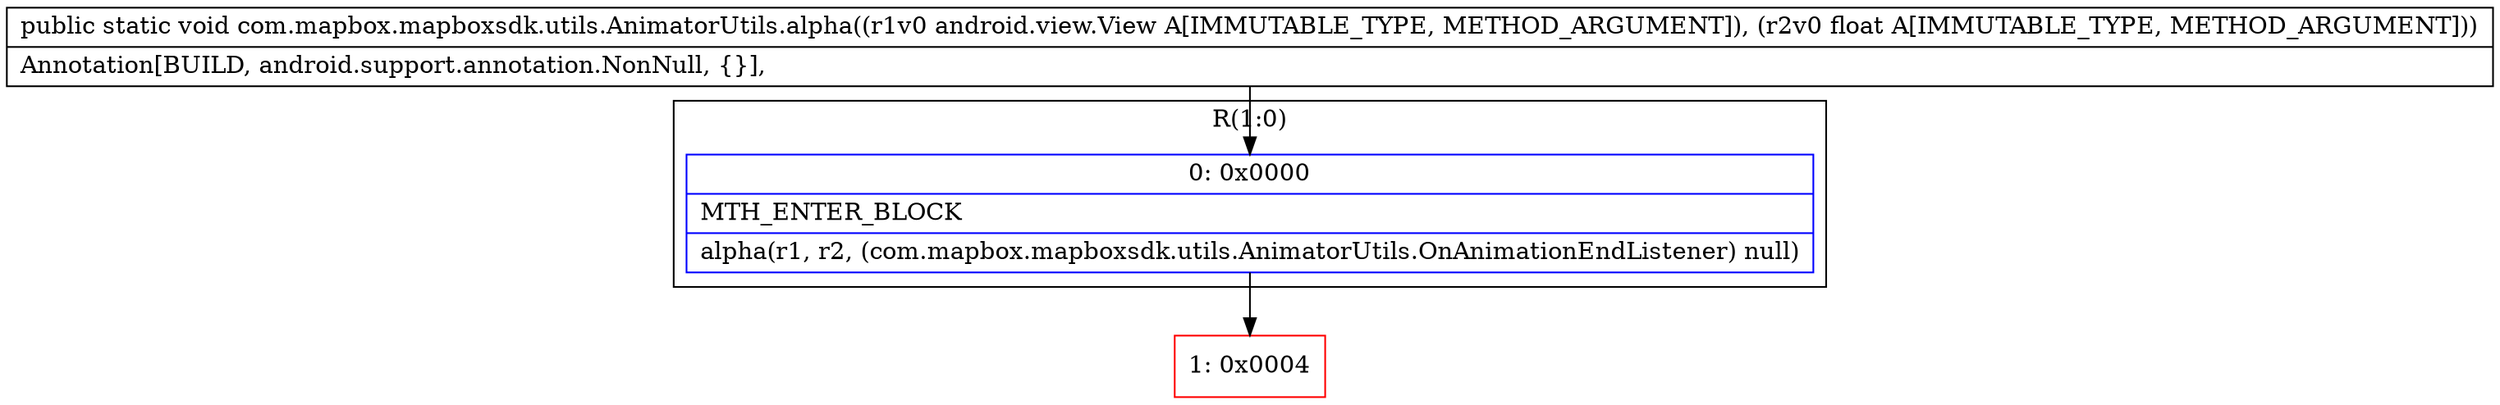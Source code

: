 digraph "CFG forcom.mapbox.mapboxsdk.utils.AnimatorUtils.alpha(Landroid\/view\/View;F)V" {
subgraph cluster_Region_1324058795 {
label = "R(1:0)";
node [shape=record,color=blue];
Node_0 [shape=record,label="{0\:\ 0x0000|MTH_ENTER_BLOCK\l|alpha(r1, r2, (com.mapbox.mapboxsdk.utils.AnimatorUtils.OnAnimationEndListener) null)\l}"];
}
Node_1 [shape=record,color=red,label="{1\:\ 0x0004}"];
MethodNode[shape=record,label="{public static void com.mapbox.mapboxsdk.utils.AnimatorUtils.alpha((r1v0 android.view.View A[IMMUTABLE_TYPE, METHOD_ARGUMENT]), (r2v0 float A[IMMUTABLE_TYPE, METHOD_ARGUMENT]))  | Annotation[BUILD, android.support.annotation.NonNull, \{\}], \l}"];
MethodNode -> Node_0;
Node_0 -> Node_1;
}

